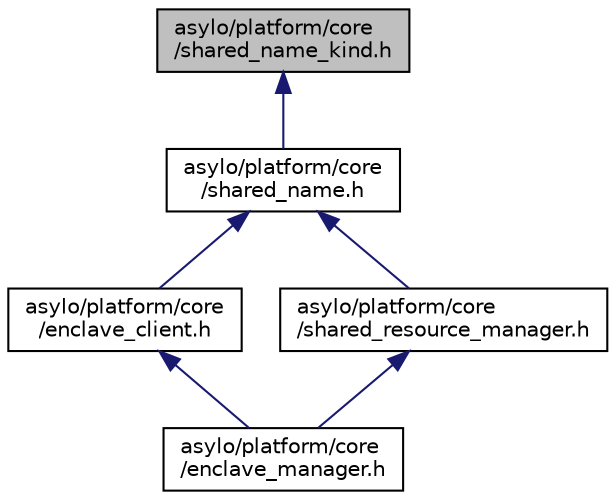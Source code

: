 digraph "asylo/platform/core/shared_name_kind.h"
{
  edge [fontname="Helvetica",fontsize="10",labelfontname="Helvetica",labelfontsize="10"];
  node [fontname="Helvetica",fontsize="10",shape=record];
  Node1 [label="asylo/platform/core\l/shared_name_kind.h",height=0.2,width=0.4,color="black", fillcolor="grey75", style="filled", fontcolor="black"];
  Node1 -> Node2 [dir="back",color="midnightblue",fontsize="10",style="solid",fontname="Helvetica"];
  Node2 [label="asylo/platform/core\l/shared_name.h",height=0.2,width=0.4,color="black", fillcolor="white", style="filled",URL="$shared__name_8h.html"];
  Node2 -> Node3 [dir="back",color="midnightblue",fontsize="10",style="solid",fontname="Helvetica"];
  Node3 [label="asylo/platform/core\l/enclave_client.h",height=0.2,width=0.4,color="black", fillcolor="white", style="filled",URL="$enclave__client_8h.html"];
  Node3 -> Node4 [dir="back",color="midnightblue",fontsize="10",style="solid",fontname="Helvetica"];
  Node4 [label="asylo/platform/core\l/enclave_manager.h",height=0.2,width=0.4,color="black", fillcolor="white", style="filled",URL="$enclave__manager_8h.html"];
  Node2 -> Node5 [dir="back",color="midnightblue",fontsize="10",style="solid",fontname="Helvetica"];
  Node5 [label="asylo/platform/core\l/shared_resource_manager.h",height=0.2,width=0.4,color="black", fillcolor="white", style="filled",URL="$shared__resource__manager_8h.html"];
  Node5 -> Node4 [dir="back",color="midnightblue",fontsize="10",style="solid",fontname="Helvetica"];
}

